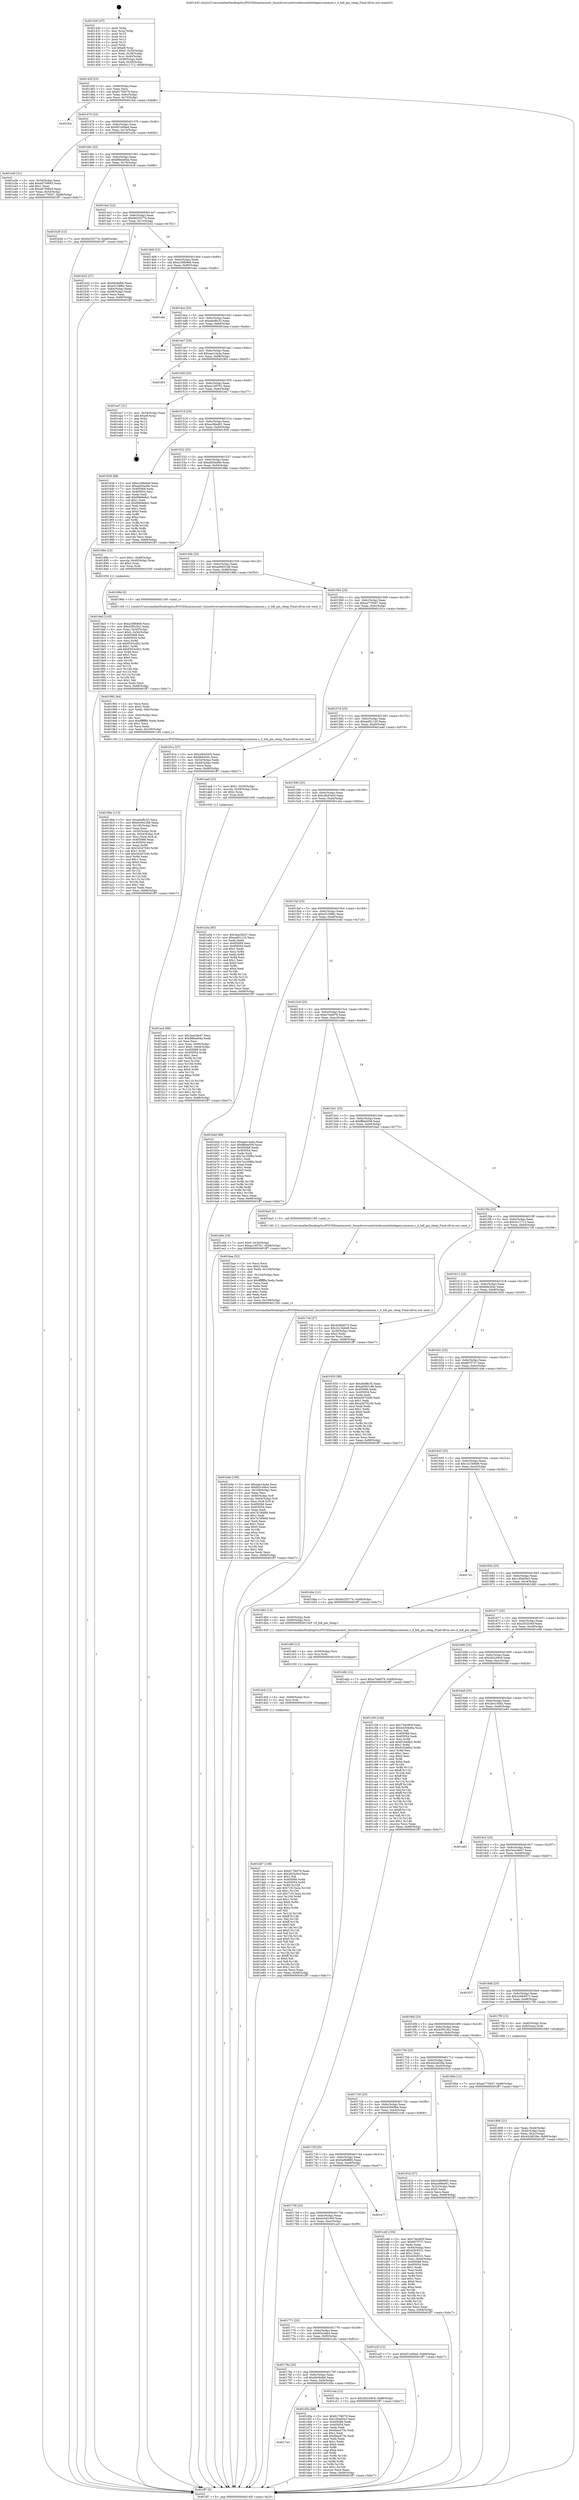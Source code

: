 digraph "0x401430" {
  label = "0x401430 (/mnt/c/Users/mathe/Desktop/tcc/POCII/binaries/extr_linuxdriversnetwirelessinteliwlegacycommon.c_il_hdl_pm_sleep_Final-ollvm.out::main(0))"
  labelloc = "t"
  node[shape=record]

  Entry [label="",width=0.3,height=0.3,shape=circle,fillcolor=black,style=filled]
  "0x40145f" [label="{
     0x40145f [23]\l
     | [instrs]\l
     &nbsp;&nbsp;0x40145f \<+3\>: mov -0x68(%rbp),%eax\l
     &nbsp;&nbsp;0x401462 \<+2\>: mov %eax,%ecx\l
     &nbsp;&nbsp;0x401464 \<+6\>: sub $0x817f4079,%ecx\l
     &nbsp;&nbsp;0x40146a \<+3\>: mov %eax,-0x6c(%rbp)\l
     &nbsp;&nbsp;0x40146d \<+3\>: mov %ecx,-0x70(%rbp)\l
     &nbsp;&nbsp;0x401470 \<+6\>: je 0000000000401fcb \<main+0xb9b\>\l
  }"]
  "0x401fcb" [label="{
     0x401fcb\l
  }", style=dashed]
  "0x401476" [label="{
     0x401476 [22]\l
     | [instrs]\l
     &nbsp;&nbsp;0x401476 \<+5\>: jmp 000000000040147b \<main+0x4b\>\l
     &nbsp;&nbsp;0x40147b \<+3\>: mov -0x6c(%rbp),%eax\l
     &nbsp;&nbsp;0x40147e \<+5\>: sub $0x851e09ad,%eax\l
     &nbsp;&nbsp;0x401483 \<+3\>: mov %eax,-0x74(%rbp)\l
     &nbsp;&nbsp;0x401486 \<+6\>: je 0000000000401a3b \<main+0x60b\>\l
  }"]
  Exit [label="",width=0.3,height=0.3,shape=circle,fillcolor=black,style=filled,peripheries=2]
  "0x401a3b" [label="{
     0x401a3b [31]\l
     | [instrs]\l
     &nbsp;&nbsp;0x401a3b \<+3\>: mov -0x54(%rbp),%eax\l
     &nbsp;&nbsp;0x401a3e \<+5\>: add $0xe8759845,%eax\l
     &nbsp;&nbsp;0x401a43 \<+3\>: add $0x1,%eax\l
     &nbsp;&nbsp;0x401a46 \<+5\>: sub $0xe8759845,%eax\l
     &nbsp;&nbsp;0x401a4b \<+3\>: mov %eax,-0x54(%rbp)\l
     &nbsp;&nbsp;0x401a4e \<+7\>: movl $0xae770047,-0x68(%rbp)\l
     &nbsp;&nbsp;0x401a55 \<+5\>: jmp 0000000000401ff7 \<main+0xbc7\>\l
  }"]
  "0x40148c" [label="{
     0x40148c [22]\l
     | [instrs]\l
     &nbsp;&nbsp;0x40148c \<+5\>: jmp 0000000000401491 \<main+0x61\>\l
     &nbsp;&nbsp;0x401491 \<+3\>: mov -0x6c(%rbp),%eax\l
     &nbsp;&nbsp;0x401494 \<+5\>: sub $0x88bee64a,%eax\l
     &nbsp;&nbsp;0x401499 \<+3\>: mov %eax,-0x78(%rbp)\l
     &nbsp;&nbsp;0x40149c \<+6\>: je 0000000000401b26 \<main+0x6f6\>\l
  }"]
  "0x401dd7" [label="{
     0x401dd7 [148]\l
     | [instrs]\l
     &nbsp;&nbsp;0x401dd7 \<+5\>: mov $0x817f4079,%eax\l
     &nbsp;&nbsp;0x401ddc \<+5\>: mov $0x2632c9cf,%ecx\l
     &nbsp;&nbsp;0x401de1 \<+2\>: mov $0x1,%dl\l
     &nbsp;&nbsp;0x401de3 \<+8\>: mov 0x405068,%r8d\l
     &nbsp;&nbsp;0x401deb \<+8\>: mov 0x405054,%r9d\l
     &nbsp;&nbsp;0x401df3 \<+3\>: mov %r8d,%r10d\l
     &nbsp;&nbsp;0x401df6 \<+7\>: add $0x71913a2a,%r10d\l
     &nbsp;&nbsp;0x401dfd \<+4\>: sub $0x1,%r10d\l
     &nbsp;&nbsp;0x401e01 \<+7\>: sub $0x71913a2a,%r10d\l
     &nbsp;&nbsp;0x401e08 \<+4\>: imul %r10d,%r8d\l
     &nbsp;&nbsp;0x401e0c \<+4\>: and $0x1,%r8d\l
     &nbsp;&nbsp;0x401e10 \<+4\>: cmp $0x0,%r8d\l
     &nbsp;&nbsp;0x401e14 \<+4\>: sete %r11b\l
     &nbsp;&nbsp;0x401e18 \<+4\>: cmp $0xa,%r9d\l
     &nbsp;&nbsp;0x401e1c \<+3\>: setl %bl\l
     &nbsp;&nbsp;0x401e1f \<+3\>: mov %r11b,%r14b\l
     &nbsp;&nbsp;0x401e22 \<+4\>: xor $0xff,%r14b\l
     &nbsp;&nbsp;0x401e26 \<+3\>: mov %bl,%r15b\l
     &nbsp;&nbsp;0x401e29 \<+4\>: xor $0xff,%r15b\l
     &nbsp;&nbsp;0x401e2d \<+3\>: xor $0x0,%dl\l
     &nbsp;&nbsp;0x401e30 \<+3\>: mov %r14b,%r12b\l
     &nbsp;&nbsp;0x401e33 \<+4\>: and $0x0,%r12b\l
     &nbsp;&nbsp;0x401e37 \<+3\>: and %dl,%r11b\l
     &nbsp;&nbsp;0x401e3a \<+3\>: mov %r15b,%r13b\l
     &nbsp;&nbsp;0x401e3d \<+4\>: and $0x0,%r13b\l
     &nbsp;&nbsp;0x401e41 \<+2\>: and %dl,%bl\l
     &nbsp;&nbsp;0x401e43 \<+3\>: or %r11b,%r12b\l
     &nbsp;&nbsp;0x401e46 \<+3\>: or %bl,%r13b\l
     &nbsp;&nbsp;0x401e49 \<+3\>: xor %r13b,%r12b\l
     &nbsp;&nbsp;0x401e4c \<+3\>: or %r15b,%r14b\l
     &nbsp;&nbsp;0x401e4f \<+4\>: xor $0xff,%r14b\l
     &nbsp;&nbsp;0x401e53 \<+3\>: or $0x0,%dl\l
     &nbsp;&nbsp;0x401e56 \<+3\>: and %dl,%r14b\l
     &nbsp;&nbsp;0x401e59 \<+3\>: or %r14b,%r12b\l
     &nbsp;&nbsp;0x401e5c \<+4\>: test $0x1,%r12b\l
     &nbsp;&nbsp;0x401e60 \<+3\>: cmovne %ecx,%eax\l
     &nbsp;&nbsp;0x401e63 \<+3\>: mov %eax,-0x68(%rbp)\l
     &nbsp;&nbsp;0x401e66 \<+5\>: jmp 0000000000401ff7 \<main+0xbc7\>\l
  }"]
  "0x401b26" [label="{
     0x401b26 [12]\l
     | [instrs]\l
     &nbsp;&nbsp;0x401b26 \<+7\>: movl $0x94255774,-0x68(%rbp)\l
     &nbsp;&nbsp;0x401b2d \<+5\>: jmp 0000000000401ff7 \<main+0xbc7\>\l
  }"]
  "0x4014a2" [label="{
     0x4014a2 [22]\l
     | [instrs]\l
     &nbsp;&nbsp;0x4014a2 \<+5\>: jmp 00000000004014a7 \<main+0x77\>\l
     &nbsp;&nbsp;0x4014a7 \<+3\>: mov -0x6c(%rbp),%eax\l
     &nbsp;&nbsp;0x4014aa \<+5\>: sub $0x94255774,%eax\l
     &nbsp;&nbsp;0x4014af \<+3\>: mov %eax,-0x7c(%rbp)\l
     &nbsp;&nbsp;0x4014b2 \<+6\>: je 0000000000401b32 \<main+0x702\>\l
  }"]
  "0x401dcb" [label="{
     0x401dcb [12]\l
     | [instrs]\l
     &nbsp;&nbsp;0x401dcb \<+4\>: mov -0x60(%rbp),%rsi\l
     &nbsp;&nbsp;0x401dcf \<+3\>: mov %rsi,%rdi\l
     &nbsp;&nbsp;0x401dd2 \<+5\>: call 0000000000401030 \<free@plt\>\l
     | [calls]\l
     &nbsp;&nbsp;0x401030 \{1\} (unknown)\l
  }"]
  "0x401b32" [label="{
     0x401b32 [27]\l
     | [instrs]\l
     &nbsp;&nbsp;0x401b32 \<+5\>: mov $0x6fc9efb0,%eax\l
     &nbsp;&nbsp;0x401b37 \<+5\>: mov $0xe5158f6c,%ecx\l
     &nbsp;&nbsp;0x401b3c \<+3\>: mov -0x64(%rbp),%edx\l
     &nbsp;&nbsp;0x401b3f \<+3\>: cmp -0x58(%rbp),%edx\l
     &nbsp;&nbsp;0x401b42 \<+3\>: cmovl %ecx,%eax\l
     &nbsp;&nbsp;0x401b45 \<+3\>: mov %eax,-0x68(%rbp)\l
     &nbsp;&nbsp;0x401b48 \<+5\>: jmp 0000000000401ff7 \<main+0xbc7\>\l
  }"]
  "0x4014b8" [label="{
     0x4014b8 [22]\l
     | [instrs]\l
     &nbsp;&nbsp;0x4014b8 \<+5\>: jmp 00000000004014bd \<main+0x8d\>\l
     &nbsp;&nbsp;0x4014bd \<+3\>: mov -0x6c(%rbp),%eax\l
     &nbsp;&nbsp;0x4014c0 \<+5\>: sub $0xa189b9e8,%eax\l
     &nbsp;&nbsp;0x4014c5 \<+3\>: mov %eax,-0x80(%rbp)\l
     &nbsp;&nbsp;0x4014c8 \<+6\>: je 0000000000401ebc \<main+0xa8c\>\l
  }"]
  "0x401dbf" [label="{
     0x401dbf [12]\l
     | [instrs]\l
     &nbsp;&nbsp;0x401dbf \<+4\>: mov -0x50(%rbp),%rsi\l
     &nbsp;&nbsp;0x401dc3 \<+3\>: mov %rsi,%rdi\l
     &nbsp;&nbsp;0x401dc6 \<+5\>: call 0000000000401030 \<free@plt\>\l
     | [calls]\l
     &nbsp;&nbsp;0x401030 \{1\} (unknown)\l
  }"]
  "0x401ebc" [label="{
     0x401ebc\l
  }", style=dashed]
  "0x4014ce" [label="{
     0x4014ce [25]\l
     | [instrs]\l
     &nbsp;&nbsp;0x4014ce \<+5\>: jmp 00000000004014d3 \<main+0xa3\>\l
     &nbsp;&nbsp;0x4014d3 \<+3\>: mov -0x6c(%rbp),%eax\l
     &nbsp;&nbsp;0x4014d6 \<+5\>: sub $0xa9cf8c35,%eax\l
     &nbsp;&nbsp;0x4014db \<+6\>: mov %eax,-0x84(%rbp)\l
     &nbsp;&nbsp;0x4014e1 \<+6\>: je 0000000000401eea \<main+0xaba\>\l
  }"]
  "0x4017a3" [label="{
     0x4017a3\l
  }", style=dashed]
  "0x401eea" [label="{
     0x401eea\l
  }", style=dashed]
  "0x4014e7" [label="{
     0x4014e7 [25]\l
     | [instrs]\l
     &nbsp;&nbsp;0x4014e7 \<+5\>: jmp 00000000004014ec \<main+0xbc\>\l
     &nbsp;&nbsp;0x4014ec \<+3\>: mov -0x6c(%rbp),%eax\l
     &nbsp;&nbsp;0x4014ef \<+5\>: sub $0xaae14a4a,%eax\l
     &nbsp;&nbsp;0x4014f4 \<+6\>: mov %eax,-0x88(%rbp)\l
     &nbsp;&nbsp;0x4014fa \<+6\>: je 0000000000401f65 \<main+0xb35\>\l
  }"]
  "0x401d5a" [label="{
     0x401d5a [88]\l
     | [instrs]\l
     &nbsp;&nbsp;0x401d5a \<+5\>: mov $0x817f4079,%eax\l
     &nbsp;&nbsp;0x401d5f \<+5\>: mov $0x1d5a65e3,%ecx\l
     &nbsp;&nbsp;0x401d64 \<+7\>: mov 0x405068,%edx\l
     &nbsp;&nbsp;0x401d6b \<+7\>: mov 0x405054,%esi\l
     &nbsp;&nbsp;0x401d72 \<+2\>: mov %edx,%edi\l
     &nbsp;&nbsp;0x401d74 \<+6\>: sub $0xfdaa473e,%edi\l
     &nbsp;&nbsp;0x401d7a \<+3\>: sub $0x1,%edi\l
     &nbsp;&nbsp;0x401d7d \<+6\>: add $0xfdaa473e,%edi\l
     &nbsp;&nbsp;0x401d83 \<+3\>: imul %edi,%edx\l
     &nbsp;&nbsp;0x401d86 \<+3\>: and $0x1,%edx\l
     &nbsp;&nbsp;0x401d89 \<+3\>: cmp $0x0,%edx\l
     &nbsp;&nbsp;0x401d8c \<+4\>: sete %r8b\l
     &nbsp;&nbsp;0x401d90 \<+3\>: cmp $0xa,%esi\l
     &nbsp;&nbsp;0x401d93 \<+4\>: setl %r9b\l
     &nbsp;&nbsp;0x401d97 \<+3\>: mov %r8b,%r10b\l
     &nbsp;&nbsp;0x401d9a \<+3\>: and %r9b,%r10b\l
     &nbsp;&nbsp;0x401d9d \<+3\>: xor %r9b,%r8b\l
     &nbsp;&nbsp;0x401da0 \<+3\>: or %r8b,%r10b\l
     &nbsp;&nbsp;0x401da3 \<+4\>: test $0x1,%r10b\l
     &nbsp;&nbsp;0x401da7 \<+3\>: cmovne %ecx,%eax\l
     &nbsp;&nbsp;0x401daa \<+3\>: mov %eax,-0x68(%rbp)\l
     &nbsp;&nbsp;0x401dad \<+5\>: jmp 0000000000401ff7 \<main+0xbc7\>\l
  }"]
  "0x401f65" [label="{
     0x401f65\l
  }", style=dashed]
  "0x401500" [label="{
     0x401500 [25]\l
     | [instrs]\l
     &nbsp;&nbsp;0x401500 \<+5\>: jmp 0000000000401505 \<main+0xd5\>\l
     &nbsp;&nbsp;0x401505 \<+3\>: mov -0x6c(%rbp),%eax\l
     &nbsp;&nbsp;0x401508 \<+5\>: sub $0xac149761,%eax\l
     &nbsp;&nbsp;0x40150d \<+6\>: mov %eax,-0x8c(%rbp)\l
     &nbsp;&nbsp;0x401513 \<+6\>: je 0000000000401ea7 \<main+0xa77\>\l
  }"]
  "0x40178a" [label="{
     0x40178a [25]\l
     | [instrs]\l
     &nbsp;&nbsp;0x40178a \<+5\>: jmp 000000000040178f \<main+0x35f\>\l
     &nbsp;&nbsp;0x40178f \<+3\>: mov -0x6c(%rbp),%eax\l
     &nbsp;&nbsp;0x401792 \<+5\>: sub $0x6fc9efb0,%eax\l
     &nbsp;&nbsp;0x401797 \<+6\>: mov %eax,-0xf4(%rbp)\l
     &nbsp;&nbsp;0x40179d \<+6\>: je 0000000000401d5a \<main+0x92a\>\l
  }"]
  "0x401ea7" [label="{
     0x401ea7 [21]\l
     | [instrs]\l
     &nbsp;&nbsp;0x401ea7 \<+3\>: mov -0x34(%rbp),%eax\l
     &nbsp;&nbsp;0x401eaa \<+7\>: add $0xe8,%rsp\l
     &nbsp;&nbsp;0x401eb1 \<+1\>: pop %rbx\l
     &nbsp;&nbsp;0x401eb2 \<+2\>: pop %r12\l
     &nbsp;&nbsp;0x401eb4 \<+2\>: pop %r13\l
     &nbsp;&nbsp;0x401eb6 \<+2\>: pop %r14\l
     &nbsp;&nbsp;0x401eb8 \<+2\>: pop %r15\l
     &nbsp;&nbsp;0x401eba \<+1\>: pop %rbp\l
     &nbsp;&nbsp;0x401ebb \<+1\>: ret\l
  }"]
  "0x401519" [label="{
     0x401519 [25]\l
     | [instrs]\l
     &nbsp;&nbsp;0x401519 \<+5\>: jmp 000000000040151e \<main+0xee\>\l
     &nbsp;&nbsp;0x40151e \<+3\>: mov -0x6c(%rbp),%eax\l
     &nbsp;&nbsp;0x401521 \<+5\>: sub $0xac88ed01,%eax\l
     &nbsp;&nbsp;0x401526 \<+6\>: mov %eax,-0x90(%rbp)\l
     &nbsp;&nbsp;0x40152c \<+6\>: je 0000000000401836 \<main+0x406\>\l
  }"]
  "0x401c4a" [label="{
     0x401c4a [12]\l
     | [instrs]\l
     &nbsp;&nbsp;0x401c4a \<+7\>: movl $0x2b2c09c9,-0x68(%rbp)\l
     &nbsp;&nbsp;0x401c51 \<+5\>: jmp 0000000000401ff7 \<main+0xbc7\>\l
  }"]
  "0x401836" [label="{
     0x401836 [88]\l
     | [instrs]\l
     &nbsp;&nbsp;0x401836 \<+5\>: mov $0xa189b9e8,%eax\l
     &nbsp;&nbsp;0x40183b \<+5\>: mov $0xad05ad9e,%ecx\l
     &nbsp;&nbsp;0x401840 \<+7\>: mov 0x405068,%edx\l
     &nbsp;&nbsp;0x401847 \<+7\>: mov 0x405054,%esi\l
     &nbsp;&nbsp;0x40184e \<+2\>: mov %edx,%edi\l
     &nbsp;&nbsp;0x401850 \<+6\>: add $0x89b9e8a1,%edi\l
     &nbsp;&nbsp;0x401856 \<+3\>: sub $0x1,%edi\l
     &nbsp;&nbsp;0x401859 \<+6\>: sub $0x89b9e8a1,%edi\l
     &nbsp;&nbsp;0x40185f \<+3\>: imul %edi,%edx\l
     &nbsp;&nbsp;0x401862 \<+3\>: and $0x1,%edx\l
     &nbsp;&nbsp;0x401865 \<+3\>: cmp $0x0,%edx\l
     &nbsp;&nbsp;0x401868 \<+4\>: sete %r8b\l
     &nbsp;&nbsp;0x40186c \<+3\>: cmp $0xa,%esi\l
     &nbsp;&nbsp;0x40186f \<+4\>: setl %r9b\l
     &nbsp;&nbsp;0x401873 \<+3\>: mov %r8b,%r10b\l
     &nbsp;&nbsp;0x401876 \<+3\>: and %r9b,%r10b\l
     &nbsp;&nbsp;0x401879 \<+3\>: xor %r9b,%r8b\l
     &nbsp;&nbsp;0x40187c \<+3\>: or %r8b,%r10b\l
     &nbsp;&nbsp;0x40187f \<+4\>: test $0x1,%r10b\l
     &nbsp;&nbsp;0x401883 \<+3\>: cmovne %ecx,%eax\l
     &nbsp;&nbsp;0x401886 \<+3\>: mov %eax,-0x68(%rbp)\l
     &nbsp;&nbsp;0x401889 \<+5\>: jmp 0000000000401ff7 \<main+0xbc7\>\l
  }"]
  "0x401532" [label="{
     0x401532 [25]\l
     | [instrs]\l
     &nbsp;&nbsp;0x401532 \<+5\>: jmp 0000000000401537 \<main+0x107\>\l
     &nbsp;&nbsp;0x401537 \<+3\>: mov -0x6c(%rbp),%eax\l
     &nbsp;&nbsp;0x40153a \<+5\>: sub $0xad05ad9e,%eax\l
     &nbsp;&nbsp;0x40153f \<+6\>: mov %eax,-0x94(%rbp)\l
     &nbsp;&nbsp;0x401545 \<+6\>: je 000000000040188e \<main+0x45e\>\l
  }"]
  "0x401bde" [label="{
     0x401bde [108]\l
     | [instrs]\l
     &nbsp;&nbsp;0x401bde \<+5\>: mov $0xaae14a4a,%ecx\l
     &nbsp;&nbsp;0x401be3 \<+5\>: mov $0x6f3c44b4,%edx\l
     &nbsp;&nbsp;0x401be8 \<+6\>: mov -0x108(%rbp),%esi\l
     &nbsp;&nbsp;0x401bee \<+3\>: imul %eax,%esi\l
     &nbsp;&nbsp;0x401bf1 \<+4\>: mov -0x60(%rbp),%r8\l
     &nbsp;&nbsp;0x401bf5 \<+4\>: movslq -0x64(%rbp),%r9\l
     &nbsp;&nbsp;0x401bf9 \<+4\>: mov %esi,(%r8,%r9,4)\l
     &nbsp;&nbsp;0x401bfd \<+7\>: mov 0x405068,%eax\l
     &nbsp;&nbsp;0x401c04 \<+7\>: mov 0x405054,%esi\l
     &nbsp;&nbsp;0x401c0b \<+2\>: mov %eax,%edi\l
     &nbsp;&nbsp;0x401c0d \<+6\>: add $0x7a7df468,%edi\l
     &nbsp;&nbsp;0x401c13 \<+3\>: sub $0x1,%edi\l
     &nbsp;&nbsp;0x401c16 \<+6\>: sub $0x7a7df468,%edi\l
     &nbsp;&nbsp;0x401c1c \<+3\>: imul %edi,%eax\l
     &nbsp;&nbsp;0x401c1f \<+3\>: and $0x1,%eax\l
     &nbsp;&nbsp;0x401c22 \<+3\>: cmp $0x0,%eax\l
     &nbsp;&nbsp;0x401c25 \<+4\>: sete %r10b\l
     &nbsp;&nbsp;0x401c29 \<+3\>: cmp $0xa,%esi\l
     &nbsp;&nbsp;0x401c2c \<+4\>: setl %r11b\l
     &nbsp;&nbsp;0x401c30 \<+3\>: mov %r10b,%bl\l
     &nbsp;&nbsp;0x401c33 \<+3\>: and %r11b,%bl\l
     &nbsp;&nbsp;0x401c36 \<+3\>: xor %r11b,%r10b\l
     &nbsp;&nbsp;0x401c39 \<+3\>: or %r10b,%bl\l
     &nbsp;&nbsp;0x401c3c \<+3\>: test $0x1,%bl\l
     &nbsp;&nbsp;0x401c3f \<+3\>: cmovne %edx,%ecx\l
     &nbsp;&nbsp;0x401c42 \<+3\>: mov %ecx,-0x68(%rbp)\l
     &nbsp;&nbsp;0x401c45 \<+5\>: jmp 0000000000401ff7 \<main+0xbc7\>\l
  }"]
  "0x40188e" [label="{
     0x40188e [23]\l
     | [instrs]\l
     &nbsp;&nbsp;0x40188e \<+7\>: movl $0x1,-0x48(%rbp)\l
     &nbsp;&nbsp;0x401895 \<+4\>: movslq -0x48(%rbp),%rax\l
     &nbsp;&nbsp;0x401899 \<+4\>: shl $0x2,%rax\l
     &nbsp;&nbsp;0x40189d \<+3\>: mov %rax,%rdi\l
     &nbsp;&nbsp;0x4018a0 \<+5\>: call 0000000000401050 \<malloc@plt\>\l
     | [calls]\l
     &nbsp;&nbsp;0x401050 \{1\} (unknown)\l
  }"]
  "0x40154b" [label="{
     0x40154b [25]\l
     | [instrs]\l
     &nbsp;&nbsp;0x40154b \<+5\>: jmp 0000000000401550 \<main+0x120\>\l
     &nbsp;&nbsp;0x401550 \<+3\>: mov -0x6c(%rbp),%eax\l
     &nbsp;&nbsp;0x401553 \<+5\>: sub $0xad5831d8,%eax\l
     &nbsp;&nbsp;0x401558 \<+6\>: mov %eax,-0x98(%rbp)\l
     &nbsp;&nbsp;0x40155e \<+6\>: je 000000000040198d \<main+0x55d\>\l
  }"]
  "0x401baa" [label="{
     0x401baa [52]\l
     | [instrs]\l
     &nbsp;&nbsp;0x401baa \<+2\>: xor %ecx,%ecx\l
     &nbsp;&nbsp;0x401bac \<+5\>: mov $0x2,%edx\l
     &nbsp;&nbsp;0x401bb1 \<+6\>: mov %edx,-0x104(%rbp)\l
     &nbsp;&nbsp;0x401bb7 \<+1\>: cltd\l
     &nbsp;&nbsp;0x401bb8 \<+6\>: mov -0x104(%rbp),%esi\l
     &nbsp;&nbsp;0x401bbe \<+2\>: idiv %esi\l
     &nbsp;&nbsp;0x401bc0 \<+6\>: imul $0xfffffffe,%edx,%edx\l
     &nbsp;&nbsp;0x401bc6 \<+2\>: mov %ecx,%edi\l
     &nbsp;&nbsp;0x401bc8 \<+2\>: sub %edx,%edi\l
     &nbsp;&nbsp;0x401bca \<+2\>: mov %ecx,%edx\l
     &nbsp;&nbsp;0x401bcc \<+3\>: sub $0x1,%edx\l
     &nbsp;&nbsp;0x401bcf \<+2\>: add %edx,%edi\l
     &nbsp;&nbsp;0x401bd1 \<+2\>: sub %edi,%ecx\l
     &nbsp;&nbsp;0x401bd3 \<+6\>: mov %ecx,-0x108(%rbp)\l
     &nbsp;&nbsp;0x401bd9 \<+5\>: call 0000000000401160 \<next_i\>\l
     | [calls]\l
     &nbsp;&nbsp;0x401160 \{1\} (/mnt/c/Users/mathe/Desktop/tcc/POCII/binaries/extr_linuxdriversnetwirelessinteliwlegacycommon.c_il_hdl_pm_sleep_Final-ollvm.out::next_i)\l
  }"]
  "0x40198d" [label="{
     0x40198d [5]\l
     | [instrs]\l
     &nbsp;&nbsp;0x40198d \<+5\>: call 0000000000401160 \<next_i\>\l
     | [calls]\l
     &nbsp;&nbsp;0x401160 \{1\} (/mnt/c/Users/mathe/Desktop/tcc/POCII/binaries/extr_linuxdriversnetwirelessinteliwlegacycommon.c_il_hdl_pm_sleep_Final-ollvm.out::next_i)\l
  }"]
  "0x401564" [label="{
     0x401564 [25]\l
     | [instrs]\l
     &nbsp;&nbsp;0x401564 \<+5\>: jmp 0000000000401569 \<main+0x139\>\l
     &nbsp;&nbsp;0x401569 \<+3\>: mov -0x6c(%rbp),%eax\l
     &nbsp;&nbsp;0x40156c \<+5\>: sub $0xae770047,%eax\l
     &nbsp;&nbsp;0x401571 \<+6\>: mov %eax,-0x9c(%rbp)\l
     &nbsp;&nbsp;0x401577 \<+6\>: je 000000000040191a \<main+0x4ea\>\l
  }"]
  "0x401ac4" [label="{
     0x401ac4 [98]\l
     | [instrs]\l
     &nbsp;&nbsp;0x401ac4 \<+5\>: mov $0x3ea24b47,%ecx\l
     &nbsp;&nbsp;0x401ac9 \<+5\>: mov $0x88bee64a,%edx\l
     &nbsp;&nbsp;0x401ace \<+2\>: xor %esi,%esi\l
     &nbsp;&nbsp;0x401ad0 \<+4\>: mov %rax,-0x60(%rbp)\l
     &nbsp;&nbsp;0x401ad4 \<+7\>: movl $0x0,-0x64(%rbp)\l
     &nbsp;&nbsp;0x401adb \<+8\>: mov 0x405068,%r8d\l
     &nbsp;&nbsp;0x401ae3 \<+8\>: mov 0x405054,%r9d\l
     &nbsp;&nbsp;0x401aeb \<+3\>: sub $0x1,%esi\l
     &nbsp;&nbsp;0x401aee \<+3\>: mov %r8d,%r10d\l
     &nbsp;&nbsp;0x401af1 \<+3\>: add %esi,%r10d\l
     &nbsp;&nbsp;0x401af4 \<+4\>: imul %r10d,%r8d\l
     &nbsp;&nbsp;0x401af8 \<+4\>: and $0x1,%r8d\l
     &nbsp;&nbsp;0x401afc \<+4\>: cmp $0x0,%r8d\l
     &nbsp;&nbsp;0x401b00 \<+4\>: sete %r11b\l
     &nbsp;&nbsp;0x401b04 \<+4\>: cmp $0xa,%r9d\l
     &nbsp;&nbsp;0x401b08 \<+3\>: setl %bl\l
     &nbsp;&nbsp;0x401b0b \<+3\>: mov %r11b,%r14b\l
     &nbsp;&nbsp;0x401b0e \<+3\>: and %bl,%r14b\l
     &nbsp;&nbsp;0x401b11 \<+3\>: xor %bl,%r11b\l
     &nbsp;&nbsp;0x401b14 \<+3\>: or %r11b,%r14b\l
     &nbsp;&nbsp;0x401b17 \<+4\>: test $0x1,%r14b\l
     &nbsp;&nbsp;0x401b1b \<+3\>: cmovne %edx,%ecx\l
     &nbsp;&nbsp;0x401b1e \<+3\>: mov %ecx,-0x68(%rbp)\l
     &nbsp;&nbsp;0x401b21 \<+5\>: jmp 0000000000401ff7 \<main+0xbc7\>\l
  }"]
  "0x40191a" [label="{
     0x40191a [27]\l
     | [instrs]\l
     &nbsp;&nbsp;0x40191a \<+5\>: mov $0xcdb434c0,%eax\l
     &nbsp;&nbsp;0x40191f \<+5\>: mov $0x6bb204c,%ecx\l
     &nbsp;&nbsp;0x401924 \<+3\>: mov -0x54(%rbp),%edx\l
     &nbsp;&nbsp;0x401927 \<+3\>: cmp -0x48(%rbp),%edx\l
     &nbsp;&nbsp;0x40192a \<+3\>: cmovl %ecx,%eax\l
     &nbsp;&nbsp;0x40192d \<+3\>: mov %eax,-0x68(%rbp)\l
     &nbsp;&nbsp;0x401930 \<+5\>: jmp 0000000000401ff7 \<main+0xbc7\>\l
  }"]
  "0x40157d" [label="{
     0x40157d [25]\l
     | [instrs]\l
     &nbsp;&nbsp;0x40157d \<+5\>: jmp 0000000000401582 \<main+0x152\>\l
     &nbsp;&nbsp;0x401582 \<+3\>: mov -0x6c(%rbp),%eax\l
     &nbsp;&nbsp;0x401585 \<+5\>: sub $0xaef51125,%eax\l
     &nbsp;&nbsp;0x40158a \<+6\>: mov %eax,-0xa0(%rbp)\l
     &nbsp;&nbsp;0x401590 \<+6\>: je 0000000000401aad \<main+0x67d\>\l
  }"]
  "0x401771" [label="{
     0x401771 [25]\l
     | [instrs]\l
     &nbsp;&nbsp;0x401771 \<+5\>: jmp 0000000000401776 \<main+0x346\>\l
     &nbsp;&nbsp;0x401776 \<+3\>: mov -0x6c(%rbp),%eax\l
     &nbsp;&nbsp;0x401779 \<+5\>: sub $0x6f3c44b4,%eax\l
     &nbsp;&nbsp;0x40177e \<+6\>: mov %eax,-0xf0(%rbp)\l
     &nbsp;&nbsp;0x401784 \<+6\>: je 0000000000401c4a \<main+0x81a\>\l
  }"]
  "0x401aad" [label="{
     0x401aad [23]\l
     | [instrs]\l
     &nbsp;&nbsp;0x401aad \<+7\>: movl $0x1,-0x58(%rbp)\l
     &nbsp;&nbsp;0x401ab4 \<+4\>: movslq -0x58(%rbp),%rax\l
     &nbsp;&nbsp;0x401ab8 \<+4\>: shl $0x2,%rax\l
     &nbsp;&nbsp;0x401abc \<+3\>: mov %rax,%rdi\l
     &nbsp;&nbsp;0x401abf \<+5\>: call 0000000000401050 \<malloc@plt\>\l
     | [calls]\l
     &nbsp;&nbsp;0x401050 \{1\} (unknown)\l
  }"]
  "0x401596" [label="{
     0x401596 [25]\l
     | [instrs]\l
     &nbsp;&nbsp;0x401596 \<+5\>: jmp 000000000040159b \<main+0x16b\>\l
     &nbsp;&nbsp;0x40159b \<+3\>: mov -0x6c(%rbp),%eax\l
     &nbsp;&nbsp;0x40159e \<+5\>: sub $0xcdb434c0,%eax\l
     &nbsp;&nbsp;0x4015a3 \<+6\>: mov %eax,-0xa4(%rbp)\l
     &nbsp;&nbsp;0x4015a9 \<+6\>: je 0000000000401a5a \<main+0x62a\>\l
  }"]
  "0x401a2f" [label="{
     0x401a2f [12]\l
     | [instrs]\l
     &nbsp;&nbsp;0x401a2f \<+7\>: movl $0x851e09ad,-0x68(%rbp)\l
     &nbsp;&nbsp;0x401a36 \<+5\>: jmp 0000000000401ff7 \<main+0xbc7\>\l
  }"]
  "0x401a5a" [label="{
     0x401a5a [83]\l
     | [instrs]\l
     &nbsp;&nbsp;0x401a5a \<+5\>: mov $0x3ea24b47,%eax\l
     &nbsp;&nbsp;0x401a5f \<+5\>: mov $0xaef51125,%ecx\l
     &nbsp;&nbsp;0x401a64 \<+2\>: xor %edx,%edx\l
     &nbsp;&nbsp;0x401a66 \<+7\>: mov 0x405068,%esi\l
     &nbsp;&nbsp;0x401a6d \<+7\>: mov 0x405054,%edi\l
     &nbsp;&nbsp;0x401a74 \<+3\>: sub $0x1,%edx\l
     &nbsp;&nbsp;0x401a77 \<+3\>: mov %esi,%r8d\l
     &nbsp;&nbsp;0x401a7a \<+3\>: add %edx,%r8d\l
     &nbsp;&nbsp;0x401a7d \<+4\>: imul %r8d,%esi\l
     &nbsp;&nbsp;0x401a81 \<+3\>: and $0x1,%esi\l
     &nbsp;&nbsp;0x401a84 \<+3\>: cmp $0x0,%esi\l
     &nbsp;&nbsp;0x401a87 \<+4\>: sete %r9b\l
     &nbsp;&nbsp;0x401a8b \<+3\>: cmp $0xa,%edi\l
     &nbsp;&nbsp;0x401a8e \<+4\>: setl %r10b\l
     &nbsp;&nbsp;0x401a92 \<+3\>: mov %r9b,%r11b\l
     &nbsp;&nbsp;0x401a95 \<+3\>: and %r10b,%r11b\l
     &nbsp;&nbsp;0x401a98 \<+3\>: xor %r10b,%r9b\l
     &nbsp;&nbsp;0x401a9b \<+3\>: or %r9b,%r11b\l
     &nbsp;&nbsp;0x401a9e \<+4\>: test $0x1,%r11b\l
     &nbsp;&nbsp;0x401aa2 \<+3\>: cmovne %ecx,%eax\l
     &nbsp;&nbsp;0x401aa5 \<+3\>: mov %eax,-0x68(%rbp)\l
     &nbsp;&nbsp;0x401aa8 \<+5\>: jmp 0000000000401ff7 \<main+0xbc7\>\l
  }"]
  "0x4015af" [label="{
     0x4015af [25]\l
     | [instrs]\l
     &nbsp;&nbsp;0x4015af \<+5\>: jmp 00000000004015b4 \<main+0x184\>\l
     &nbsp;&nbsp;0x4015b4 \<+3\>: mov -0x6c(%rbp),%eax\l
     &nbsp;&nbsp;0x4015b7 \<+5\>: sub $0xe5158f6c,%eax\l
     &nbsp;&nbsp;0x4015bc \<+6\>: mov %eax,-0xa8(%rbp)\l
     &nbsp;&nbsp;0x4015c2 \<+6\>: je 0000000000401b4d \<main+0x71d\>\l
  }"]
  "0x401758" [label="{
     0x401758 [25]\l
     | [instrs]\l
     &nbsp;&nbsp;0x401758 \<+5\>: jmp 000000000040175d \<main+0x32d\>\l
     &nbsp;&nbsp;0x40175d \<+3\>: mov -0x6c(%rbp),%eax\l
     &nbsp;&nbsp;0x401760 \<+5\>: sub $0x6c942369,%eax\l
     &nbsp;&nbsp;0x401765 \<+6\>: mov %eax,-0xec(%rbp)\l
     &nbsp;&nbsp;0x40176b \<+6\>: je 0000000000401a2f \<main+0x5ff\>\l
  }"]
  "0x401b4d" [label="{
     0x401b4d [88]\l
     | [instrs]\l
     &nbsp;&nbsp;0x401b4d \<+5\>: mov $0xaae14a4a,%eax\l
     &nbsp;&nbsp;0x401b52 \<+5\>: mov $0xffbbe058,%ecx\l
     &nbsp;&nbsp;0x401b57 \<+7\>: mov 0x405068,%edx\l
     &nbsp;&nbsp;0x401b5e \<+7\>: mov 0x405054,%esi\l
     &nbsp;&nbsp;0x401b65 \<+2\>: mov %edx,%edi\l
     &nbsp;&nbsp;0x401b67 \<+6\>: sub $0x7ac3588a,%edi\l
     &nbsp;&nbsp;0x401b6d \<+3\>: sub $0x1,%edi\l
     &nbsp;&nbsp;0x401b70 \<+6\>: add $0x7ac3588a,%edi\l
     &nbsp;&nbsp;0x401b76 \<+3\>: imul %edi,%edx\l
     &nbsp;&nbsp;0x401b79 \<+3\>: and $0x1,%edx\l
     &nbsp;&nbsp;0x401b7c \<+3\>: cmp $0x0,%edx\l
     &nbsp;&nbsp;0x401b7f \<+4\>: sete %r8b\l
     &nbsp;&nbsp;0x401b83 \<+3\>: cmp $0xa,%esi\l
     &nbsp;&nbsp;0x401b86 \<+4\>: setl %r9b\l
     &nbsp;&nbsp;0x401b8a \<+3\>: mov %r8b,%r10b\l
     &nbsp;&nbsp;0x401b8d \<+3\>: and %r9b,%r10b\l
     &nbsp;&nbsp;0x401b90 \<+3\>: xor %r9b,%r8b\l
     &nbsp;&nbsp;0x401b93 \<+3\>: or %r8b,%r10b\l
     &nbsp;&nbsp;0x401b96 \<+4\>: test $0x1,%r10b\l
     &nbsp;&nbsp;0x401b9a \<+3\>: cmovne %ecx,%eax\l
     &nbsp;&nbsp;0x401b9d \<+3\>: mov %eax,-0x68(%rbp)\l
     &nbsp;&nbsp;0x401ba0 \<+5\>: jmp 0000000000401ff7 \<main+0xbc7\>\l
  }"]
  "0x4015c8" [label="{
     0x4015c8 [25]\l
     | [instrs]\l
     &nbsp;&nbsp;0x4015c8 \<+5\>: jmp 00000000004015cd \<main+0x19d\>\l
     &nbsp;&nbsp;0x4015cd \<+3\>: mov -0x6c(%rbp),%eax\l
     &nbsp;&nbsp;0x4015d0 \<+5\>: sub $0xe70a6f78,%eax\l
     &nbsp;&nbsp;0x4015d5 \<+6\>: mov %eax,-0xac(%rbp)\l
     &nbsp;&nbsp;0x4015db \<+6\>: je 0000000000401e94 \<main+0xa64\>\l
  }"]
  "0x401e77" [label="{
     0x401e77\l
  }", style=dashed]
  "0x401e94" [label="{
     0x401e94 [19]\l
     | [instrs]\l
     &nbsp;&nbsp;0x401e94 \<+7\>: movl $0x0,-0x34(%rbp)\l
     &nbsp;&nbsp;0x401e9b \<+7\>: movl $0xac149761,-0x68(%rbp)\l
     &nbsp;&nbsp;0x401ea2 \<+5\>: jmp 0000000000401ff7 \<main+0xbc7\>\l
  }"]
  "0x4015e1" [label="{
     0x4015e1 [25]\l
     | [instrs]\l
     &nbsp;&nbsp;0x4015e1 \<+5\>: jmp 00000000004015e6 \<main+0x1b6\>\l
     &nbsp;&nbsp;0x4015e6 \<+3\>: mov -0x6c(%rbp),%eax\l
     &nbsp;&nbsp;0x4015e9 \<+5\>: sub $0xffbbe058,%eax\l
     &nbsp;&nbsp;0x4015ee \<+6\>: mov %eax,-0xb0(%rbp)\l
     &nbsp;&nbsp;0x4015f4 \<+6\>: je 0000000000401ba5 \<main+0x775\>\l
  }"]
  "0x40173f" [label="{
     0x40173f [25]\l
     | [instrs]\l
     &nbsp;&nbsp;0x40173f \<+5\>: jmp 0000000000401744 \<main+0x314\>\l
     &nbsp;&nbsp;0x401744 \<+3\>: mov -0x6c(%rbp),%eax\l
     &nbsp;&nbsp;0x401747 \<+5\>: sub $0x5a9b86f2,%eax\l
     &nbsp;&nbsp;0x40174c \<+6\>: mov %eax,-0xe8(%rbp)\l
     &nbsp;&nbsp;0x401752 \<+6\>: je 0000000000401e77 \<main+0xa47\>\l
  }"]
  "0x401ba5" [label="{
     0x401ba5 [5]\l
     | [instrs]\l
     &nbsp;&nbsp;0x401ba5 \<+5\>: call 0000000000401160 \<next_i\>\l
     | [calls]\l
     &nbsp;&nbsp;0x401160 \{1\} (/mnt/c/Users/mathe/Desktop/tcc/POCII/binaries/extr_linuxdriversnetwirelessinteliwlegacycommon.c_il_hdl_pm_sleep_Final-ollvm.out::next_i)\l
  }"]
  "0x4015fa" [label="{
     0x4015fa [25]\l
     | [instrs]\l
     &nbsp;&nbsp;0x4015fa \<+5\>: jmp 00000000004015ff \<main+0x1cf\>\l
     &nbsp;&nbsp;0x4015ff \<+3\>: mov -0x6c(%rbp),%eax\l
     &nbsp;&nbsp;0x401602 \<+5\>: sub $0x5c11712,%eax\l
     &nbsp;&nbsp;0x401607 \<+6\>: mov %eax,-0xb4(%rbp)\l
     &nbsp;&nbsp;0x40160d \<+6\>: je 00000000004017c6 \<main+0x396\>\l
  }"]
  "0x401ce6" [label="{
     0x401ce6 [104]\l
     | [instrs]\l
     &nbsp;&nbsp;0x401ce6 \<+5\>: mov $0x73dc8f3f,%eax\l
     &nbsp;&nbsp;0x401ceb \<+5\>: mov $0x807f737,%ecx\l
     &nbsp;&nbsp;0x401cf0 \<+2\>: xor %edx,%edx\l
     &nbsp;&nbsp;0x401cf2 \<+3\>: mov -0x64(%rbp),%esi\l
     &nbsp;&nbsp;0x401cf5 \<+6\>: add $0x42fc8531,%esi\l
     &nbsp;&nbsp;0x401cfb \<+3\>: add $0x1,%esi\l
     &nbsp;&nbsp;0x401cfe \<+6\>: sub $0x42fc8531,%esi\l
     &nbsp;&nbsp;0x401d04 \<+3\>: mov %esi,-0x64(%rbp)\l
     &nbsp;&nbsp;0x401d07 \<+7\>: mov 0x405068,%esi\l
     &nbsp;&nbsp;0x401d0e \<+7\>: mov 0x405054,%edi\l
     &nbsp;&nbsp;0x401d15 \<+3\>: sub $0x1,%edx\l
     &nbsp;&nbsp;0x401d18 \<+3\>: mov %esi,%r8d\l
     &nbsp;&nbsp;0x401d1b \<+3\>: add %edx,%r8d\l
     &nbsp;&nbsp;0x401d1e \<+4\>: imul %r8d,%esi\l
     &nbsp;&nbsp;0x401d22 \<+3\>: and $0x1,%esi\l
     &nbsp;&nbsp;0x401d25 \<+3\>: cmp $0x0,%esi\l
     &nbsp;&nbsp;0x401d28 \<+4\>: sete %r9b\l
     &nbsp;&nbsp;0x401d2c \<+3\>: cmp $0xa,%edi\l
     &nbsp;&nbsp;0x401d2f \<+4\>: setl %r10b\l
     &nbsp;&nbsp;0x401d33 \<+3\>: mov %r9b,%r11b\l
     &nbsp;&nbsp;0x401d36 \<+3\>: and %r10b,%r11b\l
     &nbsp;&nbsp;0x401d39 \<+3\>: xor %r10b,%r9b\l
     &nbsp;&nbsp;0x401d3c \<+3\>: or %r9b,%r11b\l
     &nbsp;&nbsp;0x401d3f \<+4\>: test $0x1,%r11b\l
     &nbsp;&nbsp;0x401d43 \<+3\>: cmovne %ecx,%eax\l
     &nbsp;&nbsp;0x401d46 \<+3\>: mov %eax,-0x68(%rbp)\l
     &nbsp;&nbsp;0x401d49 \<+5\>: jmp 0000000000401ff7 \<main+0xbc7\>\l
  }"]
  "0x4017c6" [label="{
     0x4017c6 [27]\l
     | [instrs]\l
     &nbsp;&nbsp;0x4017c6 \<+5\>: mov $0x42664073,%eax\l
     &nbsp;&nbsp;0x4017cb \<+5\>: mov $0x1b15b6d8,%ecx\l
     &nbsp;&nbsp;0x4017d0 \<+3\>: mov -0x30(%rbp),%edx\l
     &nbsp;&nbsp;0x4017d3 \<+3\>: cmp $0x2,%edx\l
     &nbsp;&nbsp;0x4017d6 \<+3\>: cmovne %ecx,%eax\l
     &nbsp;&nbsp;0x4017d9 \<+3\>: mov %eax,-0x68(%rbp)\l
     &nbsp;&nbsp;0x4017dc \<+5\>: jmp 0000000000401ff7 \<main+0xbc7\>\l
  }"]
  "0x401613" [label="{
     0x401613 [25]\l
     | [instrs]\l
     &nbsp;&nbsp;0x401613 \<+5\>: jmp 0000000000401618 \<main+0x1e8\>\l
     &nbsp;&nbsp;0x401618 \<+3\>: mov -0x6c(%rbp),%eax\l
     &nbsp;&nbsp;0x40161b \<+5\>: sub $0x6bb204c,%eax\l
     &nbsp;&nbsp;0x401620 \<+6\>: mov %eax,-0xb8(%rbp)\l
     &nbsp;&nbsp;0x401626 \<+6\>: je 0000000000401935 \<main+0x505\>\l
  }"]
  "0x401ff7" [label="{
     0x401ff7 [5]\l
     | [instrs]\l
     &nbsp;&nbsp;0x401ff7 \<+5\>: jmp 000000000040145f \<main+0x2f\>\l
  }"]
  "0x401430" [label="{
     0x401430 [47]\l
     | [instrs]\l
     &nbsp;&nbsp;0x401430 \<+1\>: push %rbp\l
     &nbsp;&nbsp;0x401431 \<+3\>: mov %rsp,%rbp\l
     &nbsp;&nbsp;0x401434 \<+2\>: push %r15\l
     &nbsp;&nbsp;0x401436 \<+2\>: push %r14\l
     &nbsp;&nbsp;0x401438 \<+2\>: push %r13\l
     &nbsp;&nbsp;0x40143a \<+2\>: push %r12\l
     &nbsp;&nbsp;0x40143c \<+1\>: push %rbx\l
     &nbsp;&nbsp;0x40143d \<+7\>: sub $0xe8,%rsp\l
     &nbsp;&nbsp;0x401444 \<+7\>: movl $0x0,-0x34(%rbp)\l
     &nbsp;&nbsp;0x40144b \<+3\>: mov %edi,-0x38(%rbp)\l
     &nbsp;&nbsp;0x40144e \<+4\>: mov %rsi,-0x40(%rbp)\l
     &nbsp;&nbsp;0x401452 \<+3\>: mov -0x38(%rbp),%edi\l
     &nbsp;&nbsp;0x401455 \<+3\>: mov %edi,-0x30(%rbp)\l
     &nbsp;&nbsp;0x401458 \<+7\>: movl $0x5c11712,-0x68(%rbp)\l
  }"]
  "0x4019be" [label="{
     0x4019be [113]\l
     | [instrs]\l
     &nbsp;&nbsp;0x4019be \<+5\>: mov $0xa9cf8c35,%ecx\l
     &nbsp;&nbsp;0x4019c3 \<+5\>: mov $0x6c942369,%edx\l
     &nbsp;&nbsp;0x4019c8 \<+6\>: mov -0x100(%rbp),%esi\l
     &nbsp;&nbsp;0x4019ce \<+3\>: imul %eax,%esi\l
     &nbsp;&nbsp;0x4019d1 \<+4\>: mov -0x50(%rbp),%rdi\l
     &nbsp;&nbsp;0x4019d5 \<+4\>: movslq -0x54(%rbp),%r8\l
     &nbsp;&nbsp;0x4019d9 \<+4\>: mov %esi,(%rdi,%r8,4)\l
     &nbsp;&nbsp;0x4019dd \<+7\>: mov 0x405068,%eax\l
     &nbsp;&nbsp;0x4019e4 \<+7\>: mov 0x405054,%esi\l
     &nbsp;&nbsp;0x4019eb \<+3\>: mov %eax,%r9d\l
     &nbsp;&nbsp;0x4019ee \<+7\>: sub $0x3d3d7040,%r9d\l
     &nbsp;&nbsp;0x4019f5 \<+4\>: sub $0x1,%r9d\l
     &nbsp;&nbsp;0x4019f9 \<+7\>: add $0x3d3d7040,%r9d\l
     &nbsp;&nbsp;0x401a00 \<+4\>: imul %r9d,%eax\l
     &nbsp;&nbsp;0x401a04 \<+3\>: and $0x1,%eax\l
     &nbsp;&nbsp;0x401a07 \<+3\>: cmp $0x0,%eax\l
     &nbsp;&nbsp;0x401a0a \<+4\>: sete %r10b\l
     &nbsp;&nbsp;0x401a0e \<+3\>: cmp $0xa,%esi\l
     &nbsp;&nbsp;0x401a11 \<+4\>: setl %r11b\l
     &nbsp;&nbsp;0x401a15 \<+3\>: mov %r10b,%bl\l
     &nbsp;&nbsp;0x401a18 \<+3\>: and %r11b,%bl\l
     &nbsp;&nbsp;0x401a1b \<+3\>: xor %r11b,%r10b\l
     &nbsp;&nbsp;0x401a1e \<+3\>: or %r10b,%bl\l
     &nbsp;&nbsp;0x401a21 \<+3\>: test $0x1,%bl\l
     &nbsp;&nbsp;0x401a24 \<+3\>: cmovne %edx,%ecx\l
     &nbsp;&nbsp;0x401a27 \<+3\>: mov %ecx,-0x68(%rbp)\l
     &nbsp;&nbsp;0x401a2a \<+5\>: jmp 0000000000401ff7 \<main+0xbc7\>\l
  }"]
  "0x401935" [label="{
     0x401935 [88]\l
     | [instrs]\l
     &nbsp;&nbsp;0x401935 \<+5\>: mov $0xa9cf8c35,%eax\l
     &nbsp;&nbsp;0x40193a \<+5\>: mov $0xad5831d8,%ecx\l
     &nbsp;&nbsp;0x40193f \<+7\>: mov 0x405068,%edx\l
     &nbsp;&nbsp;0x401946 \<+7\>: mov 0x405054,%esi\l
     &nbsp;&nbsp;0x40194d \<+2\>: mov %edx,%edi\l
     &nbsp;&nbsp;0x40194f \<+6\>: sub $0xa5670209,%edi\l
     &nbsp;&nbsp;0x401955 \<+3\>: sub $0x1,%edi\l
     &nbsp;&nbsp;0x401958 \<+6\>: add $0xa5670209,%edi\l
     &nbsp;&nbsp;0x40195e \<+3\>: imul %edi,%edx\l
     &nbsp;&nbsp;0x401961 \<+3\>: and $0x1,%edx\l
     &nbsp;&nbsp;0x401964 \<+3\>: cmp $0x0,%edx\l
     &nbsp;&nbsp;0x401967 \<+4\>: sete %r8b\l
     &nbsp;&nbsp;0x40196b \<+3\>: cmp $0xa,%esi\l
     &nbsp;&nbsp;0x40196e \<+4\>: setl %r9b\l
     &nbsp;&nbsp;0x401972 \<+3\>: mov %r8b,%r10b\l
     &nbsp;&nbsp;0x401975 \<+3\>: and %r9b,%r10b\l
     &nbsp;&nbsp;0x401978 \<+3\>: xor %r9b,%r8b\l
     &nbsp;&nbsp;0x40197b \<+3\>: or %r8b,%r10b\l
     &nbsp;&nbsp;0x40197e \<+4\>: test $0x1,%r10b\l
     &nbsp;&nbsp;0x401982 \<+3\>: cmovne %ecx,%eax\l
     &nbsp;&nbsp;0x401985 \<+3\>: mov %eax,-0x68(%rbp)\l
     &nbsp;&nbsp;0x401988 \<+5\>: jmp 0000000000401ff7 \<main+0xbc7\>\l
  }"]
  "0x40162c" [label="{
     0x40162c [25]\l
     | [instrs]\l
     &nbsp;&nbsp;0x40162c \<+5\>: jmp 0000000000401631 \<main+0x201\>\l
     &nbsp;&nbsp;0x401631 \<+3\>: mov -0x6c(%rbp),%eax\l
     &nbsp;&nbsp;0x401634 \<+5\>: sub $0x807f737,%eax\l
     &nbsp;&nbsp;0x401639 \<+6\>: mov %eax,-0xbc(%rbp)\l
     &nbsp;&nbsp;0x40163f \<+6\>: je 0000000000401d4e \<main+0x91e\>\l
  }"]
  "0x401992" [label="{
     0x401992 [44]\l
     | [instrs]\l
     &nbsp;&nbsp;0x401992 \<+2\>: xor %ecx,%ecx\l
     &nbsp;&nbsp;0x401994 \<+5\>: mov $0x2,%edx\l
     &nbsp;&nbsp;0x401999 \<+6\>: mov %edx,-0xfc(%rbp)\l
     &nbsp;&nbsp;0x40199f \<+1\>: cltd\l
     &nbsp;&nbsp;0x4019a0 \<+6\>: mov -0xfc(%rbp),%esi\l
     &nbsp;&nbsp;0x4019a6 \<+2\>: idiv %esi\l
     &nbsp;&nbsp;0x4019a8 \<+6\>: imul $0xfffffffe,%edx,%edx\l
     &nbsp;&nbsp;0x4019ae \<+3\>: sub $0x1,%ecx\l
     &nbsp;&nbsp;0x4019b1 \<+2\>: sub %ecx,%edx\l
     &nbsp;&nbsp;0x4019b3 \<+6\>: mov %edx,-0x100(%rbp)\l
     &nbsp;&nbsp;0x4019b9 \<+5\>: call 0000000000401160 \<next_i\>\l
     | [calls]\l
     &nbsp;&nbsp;0x401160 \{1\} (/mnt/c/Users/mathe/Desktop/tcc/POCII/binaries/extr_linuxdriversnetwirelessinteliwlegacycommon.c_il_hdl_pm_sleep_Final-ollvm.out::next_i)\l
  }"]
  "0x401d4e" [label="{
     0x401d4e [12]\l
     | [instrs]\l
     &nbsp;&nbsp;0x401d4e \<+7\>: movl $0x94255774,-0x68(%rbp)\l
     &nbsp;&nbsp;0x401d55 \<+5\>: jmp 0000000000401ff7 \<main+0xbc7\>\l
  }"]
  "0x401645" [label="{
     0x401645 [25]\l
     | [instrs]\l
     &nbsp;&nbsp;0x401645 \<+5\>: jmp 000000000040164a \<main+0x21a\>\l
     &nbsp;&nbsp;0x40164a \<+3\>: mov -0x6c(%rbp),%eax\l
     &nbsp;&nbsp;0x40164d \<+5\>: sub $0x1b15b6d8,%eax\l
     &nbsp;&nbsp;0x401652 \<+6\>: mov %eax,-0xc0(%rbp)\l
     &nbsp;&nbsp;0x401658 \<+6\>: je 00000000004017e1 \<main+0x3b1\>\l
  }"]
  "0x4018a5" [label="{
     0x4018a5 [105]\l
     | [instrs]\l
     &nbsp;&nbsp;0x4018a5 \<+5\>: mov $0xa189b9e8,%ecx\l
     &nbsp;&nbsp;0x4018aa \<+5\>: mov $0x42f5c3b2,%edx\l
     &nbsp;&nbsp;0x4018af \<+4\>: mov %rax,-0x50(%rbp)\l
     &nbsp;&nbsp;0x4018b3 \<+7\>: movl $0x0,-0x54(%rbp)\l
     &nbsp;&nbsp;0x4018ba \<+7\>: mov 0x405068,%esi\l
     &nbsp;&nbsp;0x4018c1 \<+8\>: mov 0x405054,%r8d\l
     &nbsp;&nbsp;0x4018c9 \<+3\>: mov %esi,%r9d\l
     &nbsp;&nbsp;0x4018cc \<+7\>: sub $0x6553cd52,%r9d\l
     &nbsp;&nbsp;0x4018d3 \<+4\>: sub $0x1,%r9d\l
     &nbsp;&nbsp;0x4018d7 \<+7\>: add $0x6553cd52,%r9d\l
     &nbsp;&nbsp;0x4018de \<+4\>: imul %r9d,%esi\l
     &nbsp;&nbsp;0x4018e2 \<+3\>: and $0x1,%esi\l
     &nbsp;&nbsp;0x4018e5 \<+3\>: cmp $0x0,%esi\l
     &nbsp;&nbsp;0x4018e8 \<+4\>: sete %r10b\l
     &nbsp;&nbsp;0x4018ec \<+4\>: cmp $0xa,%r8d\l
     &nbsp;&nbsp;0x4018f0 \<+4\>: setl %r11b\l
     &nbsp;&nbsp;0x4018f4 \<+3\>: mov %r10b,%bl\l
     &nbsp;&nbsp;0x4018f7 \<+3\>: and %r11b,%bl\l
     &nbsp;&nbsp;0x4018fa \<+3\>: xor %r11b,%r10b\l
     &nbsp;&nbsp;0x4018fd \<+3\>: or %r10b,%bl\l
     &nbsp;&nbsp;0x401900 \<+3\>: test $0x1,%bl\l
     &nbsp;&nbsp;0x401903 \<+3\>: cmovne %edx,%ecx\l
     &nbsp;&nbsp;0x401906 \<+3\>: mov %ecx,-0x68(%rbp)\l
     &nbsp;&nbsp;0x401909 \<+5\>: jmp 0000000000401ff7 \<main+0xbc7\>\l
  }"]
  "0x4017e1" [label="{
     0x4017e1\l
  }", style=dashed]
  "0x40165e" [label="{
     0x40165e [25]\l
     | [instrs]\l
     &nbsp;&nbsp;0x40165e \<+5\>: jmp 0000000000401663 \<main+0x233\>\l
     &nbsp;&nbsp;0x401663 \<+3\>: mov -0x6c(%rbp),%eax\l
     &nbsp;&nbsp;0x401666 \<+5\>: sub $0x1d5a65e3,%eax\l
     &nbsp;&nbsp;0x40166b \<+6\>: mov %eax,-0xc4(%rbp)\l
     &nbsp;&nbsp;0x401671 \<+6\>: je 0000000000401db2 \<main+0x982\>\l
  }"]
  "0x401726" [label="{
     0x401726 [25]\l
     | [instrs]\l
     &nbsp;&nbsp;0x401726 \<+5\>: jmp 000000000040172b \<main+0x2fb\>\l
     &nbsp;&nbsp;0x40172b \<+3\>: mov -0x6c(%rbp),%eax\l
     &nbsp;&nbsp;0x40172e \<+5\>: sub $0x44394d6a,%eax\l
     &nbsp;&nbsp;0x401733 \<+6\>: mov %eax,-0xe4(%rbp)\l
     &nbsp;&nbsp;0x401739 \<+6\>: je 0000000000401ce6 \<main+0x8b6\>\l
  }"]
  "0x401db2" [label="{
     0x401db2 [13]\l
     | [instrs]\l
     &nbsp;&nbsp;0x401db2 \<+4\>: mov -0x50(%rbp),%rdi\l
     &nbsp;&nbsp;0x401db6 \<+4\>: mov -0x60(%rbp),%rsi\l
     &nbsp;&nbsp;0x401dba \<+5\>: call 0000000000401420 \<il_hdl_pm_sleep\>\l
     | [calls]\l
     &nbsp;&nbsp;0x401420 \{1\} (/mnt/c/Users/mathe/Desktop/tcc/POCII/binaries/extr_linuxdriversnetwirelessinteliwlegacycommon.c_il_hdl_pm_sleep_Final-ollvm.out::il_hdl_pm_sleep)\l
  }"]
  "0x401677" [label="{
     0x401677 [25]\l
     | [instrs]\l
     &nbsp;&nbsp;0x401677 \<+5\>: jmp 000000000040167c \<main+0x24c\>\l
     &nbsp;&nbsp;0x40167c \<+3\>: mov -0x6c(%rbp),%eax\l
     &nbsp;&nbsp;0x40167f \<+5\>: sub $0x2632c9cf,%eax\l
     &nbsp;&nbsp;0x401684 \<+6\>: mov %eax,-0xc8(%rbp)\l
     &nbsp;&nbsp;0x40168a \<+6\>: je 0000000000401e6b \<main+0xa3b\>\l
  }"]
  "0x40181b" [label="{
     0x40181b [27]\l
     | [instrs]\l
     &nbsp;&nbsp;0x40181b \<+5\>: mov $0x5a9b86f2,%eax\l
     &nbsp;&nbsp;0x401820 \<+5\>: mov $0xac88ed01,%ecx\l
     &nbsp;&nbsp;0x401825 \<+3\>: mov -0x2c(%rbp),%edx\l
     &nbsp;&nbsp;0x401828 \<+3\>: cmp $0x0,%edx\l
     &nbsp;&nbsp;0x40182b \<+3\>: cmove %ecx,%eax\l
     &nbsp;&nbsp;0x40182e \<+3\>: mov %eax,-0x68(%rbp)\l
     &nbsp;&nbsp;0x401831 \<+5\>: jmp 0000000000401ff7 \<main+0xbc7\>\l
  }"]
  "0x401e6b" [label="{
     0x401e6b [12]\l
     | [instrs]\l
     &nbsp;&nbsp;0x401e6b \<+7\>: movl $0xe70a6f78,-0x68(%rbp)\l
     &nbsp;&nbsp;0x401e72 \<+5\>: jmp 0000000000401ff7 \<main+0xbc7\>\l
  }"]
  "0x401690" [label="{
     0x401690 [25]\l
     | [instrs]\l
     &nbsp;&nbsp;0x401690 \<+5\>: jmp 0000000000401695 \<main+0x265\>\l
     &nbsp;&nbsp;0x401695 \<+3\>: mov -0x6c(%rbp),%eax\l
     &nbsp;&nbsp;0x401698 \<+5\>: sub $0x2b2c09c9,%eax\l
     &nbsp;&nbsp;0x40169d \<+6\>: mov %eax,-0xcc(%rbp)\l
     &nbsp;&nbsp;0x4016a3 \<+6\>: je 0000000000401c56 \<main+0x826\>\l
  }"]
  "0x40170d" [label="{
     0x40170d [25]\l
     | [instrs]\l
     &nbsp;&nbsp;0x40170d \<+5\>: jmp 0000000000401712 \<main+0x2e2\>\l
     &nbsp;&nbsp;0x401712 \<+3\>: mov -0x6c(%rbp),%eax\l
     &nbsp;&nbsp;0x401715 \<+5\>: sub $0x442d028a,%eax\l
     &nbsp;&nbsp;0x40171a \<+6\>: mov %eax,-0xe0(%rbp)\l
     &nbsp;&nbsp;0x401720 \<+6\>: je 000000000040181b \<main+0x3eb\>\l
  }"]
  "0x401c56" [label="{
     0x401c56 [144]\l
     | [instrs]\l
     &nbsp;&nbsp;0x401c56 \<+5\>: mov $0x73dc8f3f,%eax\l
     &nbsp;&nbsp;0x401c5b \<+5\>: mov $0x44394d6a,%ecx\l
     &nbsp;&nbsp;0x401c60 \<+2\>: mov $0x1,%dl\l
     &nbsp;&nbsp;0x401c62 \<+7\>: mov 0x405068,%esi\l
     &nbsp;&nbsp;0x401c69 \<+7\>: mov 0x405054,%edi\l
     &nbsp;&nbsp;0x401c70 \<+3\>: mov %esi,%r8d\l
     &nbsp;&nbsp;0x401c73 \<+7\>: add $0x91fcb6b2,%r8d\l
     &nbsp;&nbsp;0x401c7a \<+4\>: sub $0x1,%r8d\l
     &nbsp;&nbsp;0x401c7e \<+7\>: sub $0x91fcb6b2,%r8d\l
     &nbsp;&nbsp;0x401c85 \<+4\>: imul %r8d,%esi\l
     &nbsp;&nbsp;0x401c89 \<+3\>: and $0x1,%esi\l
     &nbsp;&nbsp;0x401c8c \<+3\>: cmp $0x0,%esi\l
     &nbsp;&nbsp;0x401c8f \<+4\>: sete %r9b\l
     &nbsp;&nbsp;0x401c93 \<+3\>: cmp $0xa,%edi\l
     &nbsp;&nbsp;0x401c96 \<+4\>: setl %r10b\l
     &nbsp;&nbsp;0x401c9a \<+3\>: mov %r9b,%r11b\l
     &nbsp;&nbsp;0x401c9d \<+4\>: xor $0xff,%r11b\l
     &nbsp;&nbsp;0x401ca1 \<+3\>: mov %r10b,%bl\l
     &nbsp;&nbsp;0x401ca4 \<+3\>: xor $0xff,%bl\l
     &nbsp;&nbsp;0x401ca7 \<+3\>: xor $0x1,%dl\l
     &nbsp;&nbsp;0x401caa \<+3\>: mov %r11b,%r14b\l
     &nbsp;&nbsp;0x401cad \<+4\>: and $0xff,%r14b\l
     &nbsp;&nbsp;0x401cb1 \<+3\>: and %dl,%r9b\l
     &nbsp;&nbsp;0x401cb4 \<+3\>: mov %bl,%r15b\l
     &nbsp;&nbsp;0x401cb7 \<+4\>: and $0xff,%r15b\l
     &nbsp;&nbsp;0x401cbb \<+3\>: and %dl,%r10b\l
     &nbsp;&nbsp;0x401cbe \<+3\>: or %r9b,%r14b\l
     &nbsp;&nbsp;0x401cc1 \<+3\>: or %r10b,%r15b\l
     &nbsp;&nbsp;0x401cc4 \<+3\>: xor %r15b,%r14b\l
     &nbsp;&nbsp;0x401cc7 \<+3\>: or %bl,%r11b\l
     &nbsp;&nbsp;0x401cca \<+4\>: xor $0xff,%r11b\l
     &nbsp;&nbsp;0x401cce \<+3\>: or $0x1,%dl\l
     &nbsp;&nbsp;0x401cd1 \<+3\>: and %dl,%r11b\l
     &nbsp;&nbsp;0x401cd4 \<+3\>: or %r11b,%r14b\l
     &nbsp;&nbsp;0x401cd7 \<+4\>: test $0x1,%r14b\l
     &nbsp;&nbsp;0x401cdb \<+3\>: cmovne %ecx,%eax\l
     &nbsp;&nbsp;0x401cde \<+3\>: mov %eax,-0x68(%rbp)\l
     &nbsp;&nbsp;0x401ce1 \<+5\>: jmp 0000000000401ff7 \<main+0xbc7\>\l
  }"]
  "0x4016a9" [label="{
     0x4016a9 [25]\l
     | [instrs]\l
     &nbsp;&nbsp;0x4016a9 \<+5\>: jmp 00000000004016ae \<main+0x27e\>\l
     &nbsp;&nbsp;0x4016ae \<+3\>: mov -0x6c(%rbp),%eax\l
     &nbsp;&nbsp;0x4016b1 \<+5\>: sub $0x2b4150d2,%eax\l
     &nbsp;&nbsp;0x4016b6 \<+6\>: mov %eax,-0xd0(%rbp)\l
     &nbsp;&nbsp;0x4016bc \<+6\>: je 0000000000401e83 \<main+0xa53\>\l
  }"]
  "0x40190e" [label="{
     0x40190e [12]\l
     | [instrs]\l
     &nbsp;&nbsp;0x40190e \<+7\>: movl $0xae770047,-0x68(%rbp)\l
     &nbsp;&nbsp;0x401915 \<+5\>: jmp 0000000000401ff7 \<main+0xbc7\>\l
  }"]
  "0x401e83" [label="{
     0x401e83\l
  }", style=dashed]
  "0x4016c2" [label="{
     0x4016c2 [25]\l
     | [instrs]\l
     &nbsp;&nbsp;0x4016c2 \<+5\>: jmp 00000000004016c7 \<main+0x297\>\l
     &nbsp;&nbsp;0x4016c7 \<+3\>: mov -0x6c(%rbp),%eax\l
     &nbsp;&nbsp;0x4016ca \<+5\>: sub $0x3ea24b47,%eax\l
     &nbsp;&nbsp;0x4016cf \<+6\>: mov %eax,-0xd4(%rbp)\l
     &nbsp;&nbsp;0x4016d5 \<+6\>: je 0000000000401f37 \<main+0xb07\>\l
  }"]
  "0x401806" [label="{
     0x401806 [21]\l
     | [instrs]\l
     &nbsp;&nbsp;0x401806 \<+3\>: mov %eax,-0x44(%rbp)\l
     &nbsp;&nbsp;0x401809 \<+3\>: mov -0x44(%rbp),%eax\l
     &nbsp;&nbsp;0x40180c \<+3\>: mov %eax,-0x2c(%rbp)\l
     &nbsp;&nbsp;0x40180f \<+7\>: movl $0x442d028a,-0x68(%rbp)\l
     &nbsp;&nbsp;0x401816 \<+5\>: jmp 0000000000401ff7 \<main+0xbc7\>\l
  }"]
  "0x401f37" [label="{
     0x401f37\l
  }", style=dashed]
  "0x4016db" [label="{
     0x4016db [25]\l
     | [instrs]\l
     &nbsp;&nbsp;0x4016db \<+5\>: jmp 00000000004016e0 \<main+0x2b0\>\l
     &nbsp;&nbsp;0x4016e0 \<+3\>: mov -0x6c(%rbp),%eax\l
     &nbsp;&nbsp;0x4016e3 \<+5\>: sub $0x42664073,%eax\l
     &nbsp;&nbsp;0x4016e8 \<+6\>: mov %eax,-0xd8(%rbp)\l
     &nbsp;&nbsp;0x4016ee \<+6\>: je 00000000004017f9 \<main+0x3c9\>\l
  }"]
  "0x4016f4" [label="{
     0x4016f4 [25]\l
     | [instrs]\l
     &nbsp;&nbsp;0x4016f4 \<+5\>: jmp 00000000004016f9 \<main+0x2c9\>\l
     &nbsp;&nbsp;0x4016f9 \<+3\>: mov -0x6c(%rbp),%eax\l
     &nbsp;&nbsp;0x4016fc \<+5\>: sub $0x42f5c3b2,%eax\l
     &nbsp;&nbsp;0x401701 \<+6\>: mov %eax,-0xdc(%rbp)\l
     &nbsp;&nbsp;0x401707 \<+6\>: je 000000000040190e \<main+0x4de\>\l
  }"]
  "0x4017f9" [label="{
     0x4017f9 [13]\l
     | [instrs]\l
     &nbsp;&nbsp;0x4017f9 \<+4\>: mov -0x40(%rbp),%rax\l
     &nbsp;&nbsp;0x4017fd \<+4\>: mov 0x8(%rax),%rdi\l
     &nbsp;&nbsp;0x401801 \<+5\>: call 0000000000401060 \<atoi@plt\>\l
     | [calls]\l
     &nbsp;&nbsp;0x401060 \{1\} (unknown)\l
  }"]
  Entry -> "0x401430" [label=" 1"]
  "0x40145f" -> "0x401fcb" [label=" 0"]
  "0x40145f" -> "0x401476" [label=" 28"]
  "0x401ea7" -> Exit [label=" 1"]
  "0x401476" -> "0x401a3b" [label=" 1"]
  "0x401476" -> "0x40148c" [label=" 27"]
  "0x401e94" -> "0x401ff7" [label=" 1"]
  "0x40148c" -> "0x401b26" [label=" 1"]
  "0x40148c" -> "0x4014a2" [label=" 26"]
  "0x401e6b" -> "0x401ff7" [label=" 1"]
  "0x4014a2" -> "0x401b32" [label=" 2"]
  "0x4014a2" -> "0x4014b8" [label=" 24"]
  "0x401dd7" -> "0x401ff7" [label=" 1"]
  "0x4014b8" -> "0x401ebc" [label=" 0"]
  "0x4014b8" -> "0x4014ce" [label=" 24"]
  "0x401dcb" -> "0x401dd7" [label=" 1"]
  "0x4014ce" -> "0x401eea" [label=" 0"]
  "0x4014ce" -> "0x4014e7" [label=" 24"]
  "0x401dbf" -> "0x401dcb" [label=" 1"]
  "0x4014e7" -> "0x401f65" [label=" 0"]
  "0x4014e7" -> "0x401500" [label=" 24"]
  "0x401db2" -> "0x401dbf" [label=" 1"]
  "0x401500" -> "0x401ea7" [label=" 1"]
  "0x401500" -> "0x401519" [label=" 23"]
  "0x40178a" -> "0x4017a3" [label=" 0"]
  "0x401519" -> "0x401836" [label=" 1"]
  "0x401519" -> "0x401532" [label=" 22"]
  "0x40178a" -> "0x401d5a" [label=" 1"]
  "0x401532" -> "0x40188e" [label=" 1"]
  "0x401532" -> "0x40154b" [label=" 21"]
  "0x401d4e" -> "0x401ff7" [label=" 1"]
  "0x40154b" -> "0x40198d" [label=" 1"]
  "0x40154b" -> "0x401564" [label=" 20"]
  "0x401ce6" -> "0x401ff7" [label=" 1"]
  "0x401564" -> "0x40191a" [label=" 2"]
  "0x401564" -> "0x40157d" [label=" 18"]
  "0x401c56" -> "0x401ff7" [label=" 1"]
  "0x40157d" -> "0x401aad" [label=" 1"]
  "0x40157d" -> "0x401596" [label=" 17"]
  "0x401c4a" -> "0x401ff7" [label=" 1"]
  "0x401596" -> "0x401a5a" [label=" 1"]
  "0x401596" -> "0x4015af" [label=" 16"]
  "0x401771" -> "0x40178a" [label=" 1"]
  "0x4015af" -> "0x401b4d" [label=" 1"]
  "0x4015af" -> "0x4015c8" [label=" 15"]
  "0x401d5a" -> "0x401ff7" [label=" 1"]
  "0x4015c8" -> "0x401e94" [label=" 1"]
  "0x4015c8" -> "0x4015e1" [label=" 14"]
  "0x401bde" -> "0x401ff7" [label=" 1"]
  "0x4015e1" -> "0x401ba5" [label=" 1"]
  "0x4015e1" -> "0x4015fa" [label=" 13"]
  "0x401ba5" -> "0x401baa" [label=" 1"]
  "0x4015fa" -> "0x4017c6" [label=" 1"]
  "0x4015fa" -> "0x401613" [label=" 12"]
  "0x4017c6" -> "0x401ff7" [label=" 1"]
  "0x401430" -> "0x40145f" [label=" 1"]
  "0x401ff7" -> "0x40145f" [label=" 27"]
  "0x401b4d" -> "0x401ff7" [label=" 1"]
  "0x401613" -> "0x401935" [label=" 1"]
  "0x401613" -> "0x40162c" [label=" 11"]
  "0x401b26" -> "0x401ff7" [label=" 1"]
  "0x40162c" -> "0x401d4e" [label=" 1"]
  "0x40162c" -> "0x401645" [label=" 10"]
  "0x401ac4" -> "0x401ff7" [label=" 1"]
  "0x401645" -> "0x4017e1" [label=" 0"]
  "0x401645" -> "0x40165e" [label=" 10"]
  "0x401aad" -> "0x401ac4" [label=" 1"]
  "0x40165e" -> "0x401db2" [label=" 1"]
  "0x40165e" -> "0x401677" [label=" 9"]
  "0x401a5a" -> "0x401ff7" [label=" 1"]
  "0x401677" -> "0x401e6b" [label=" 1"]
  "0x401677" -> "0x401690" [label=" 8"]
  "0x401a3b" -> "0x401ff7" [label=" 1"]
  "0x401690" -> "0x401c56" [label=" 1"]
  "0x401690" -> "0x4016a9" [label=" 7"]
  "0x401758" -> "0x401771" [label=" 2"]
  "0x4016a9" -> "0x401e83" [label=" 0"]
  "0x4016a9" -> "0x4016c2" [label=" 7"]
  "0x401758" -> "0x401a2f" [label=" 1"]
  "0x4016c2" -> "0x401f37" [label=" 0"]
  "0x4016c2" -> "0x4016db" [label=" 7"]
  "0x40173f" -> "0x401758" [label=" 3"]
  "0x4016db" -> "0x4017f9" [label=" 1"]
  "0x4016db" -> "0x4016f4" [label=" 6"]
  "0x4017f9" -> "0x401806" [label=" 1"]
  "0x401806" -> "0x401ff7" [label=" 1"]
  "0x401771" -> "0x401c4a" [label=" 1"]
  "0x4016f4" -> "0x40190e" [label=" 1"]
  "0x4016f4" -> "0x40170d" [label=" 5"]
  "0x401a2f" -> "0x401ff7" [label=" 1"]
  "0x40170d" -> "0x40181b" [label=" 1"]
  "0x40170d" -> "0x401726" [label=" 4"]
  "0x40181b" -> "0x401ff7" [label=" 1"]
  "0x401836" -> "0x401ff7" [label=" 1"]
  "0x40188e" -> "0x4018a5" [label=" 1"]
  "0x4018a5" -> "0x401ff7" [label=" 1"]
  "0x40190e" -> "0x401ff7" [label=" 1"]
  "0x40191a" -> "0x401ff7" [label=" 2"]
  "0x401935" -> "0x401ff7" [label=" 1"]
  "0x40198d" -> "0x401992" [label=" 1"]
  "0x401992" -> "0x4019be" [label=" 1"]
  "0x4019be" -> "0x401ff7" [label=" 1"]
  "0x401b32" -> "0x401ff7" [label=" 2"]
  "0x401726" -> "0x401ce6" [label=" 1"]
  "0x401726" -> "0x40173f" [label=" 3"]
  "0x401baa" -> "0x401bde" [label=" 1"]
  "0x40173f" -> "0x401e77" [label=" 0"]
}
